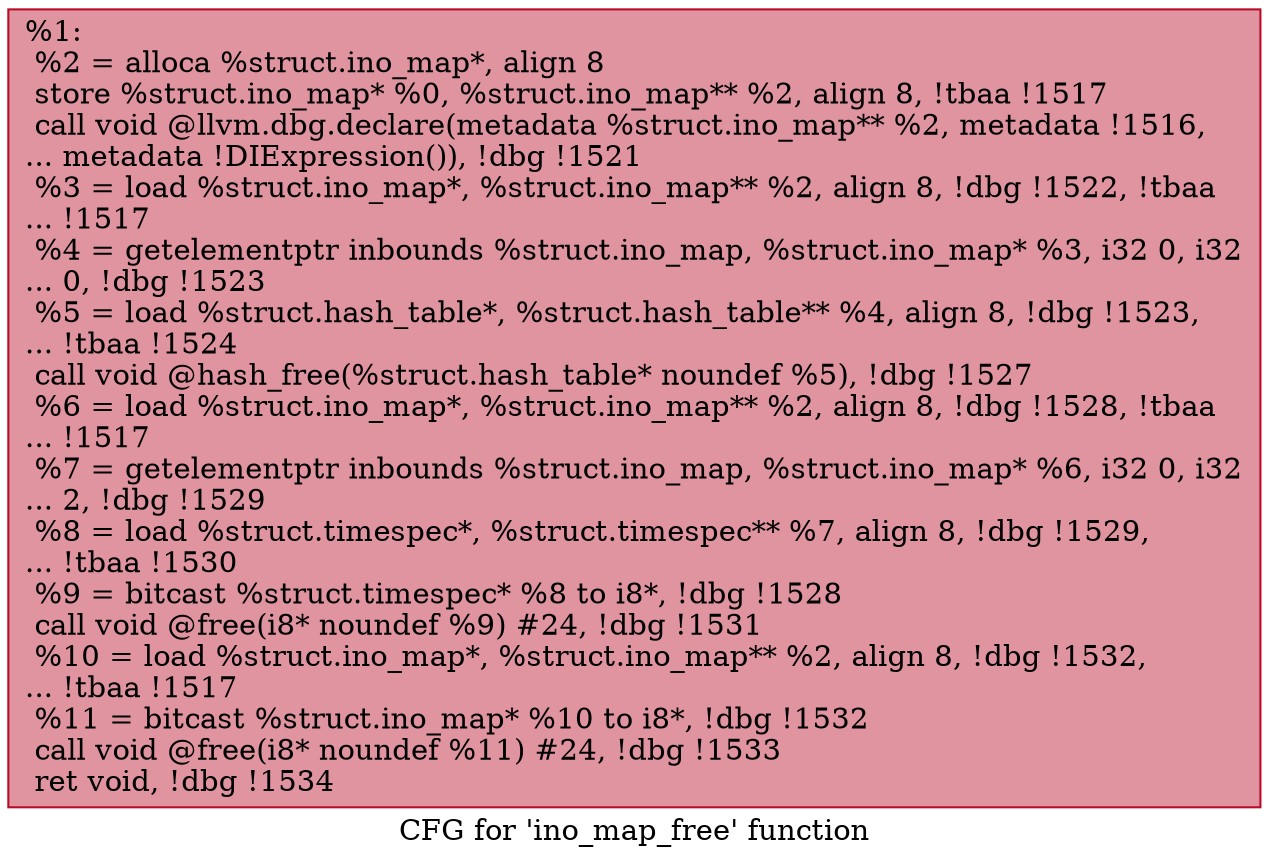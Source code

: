 digraph "CFG for 'ino_map_free' function" {
	label="CFG for 'ino_map_free' function";

	Node0x26dd3b0 [shape=record,color="#b70d28ff", style=filled, fillcolor="#b70d2870",label="{%1:\l  %2 = alloca %struct.ino_map*, align 8\l  store %struct.ino_map* %0, %struct.ino_map** %2, align 8, !tbaa !1517\l  call void @llvm.dbg.declare(metadata %struct.ino_map** %2, metadata !1516,\l... metadata !DIExpression()), !dbg !1521\l  %3 = load %struct.ino_map*, %struct.ino_map** %2, align 8, !dbg !1522, !tbaa\l... !1517\l  %4 = getelementptr inbounds %struct.ino_map, %struct.ino_map* %3, i32 0, i32\l... 0, !dbg !1523\l  %5 = load %struct.hash_table*, %struct.hash_table** %4, align 8, !dbg !1523,\l... !tbaa !1524\l  call void @hash_free(%struct.hash_table* noundef %5), !dbg !1527\l  %6 = load %struct.ino_map*, %struct.ino_map** %2, align 8, !dbg !1528, !tbaa\l... !1517\l  %7 = getelementptr inbounds %struct.ino_map, %struct.ino_map* %6, i32 0, i32\l... 2, !dbg !1529\l  %8 = load %struct.timespec*, %struct.timespec** %7, align 8, !dbg !1529,\l... !tbaa !1530\l  %9 = bitcast %struct.timespec* %8 to i8*, !dbg !1528\l  call void @free(i8* noundef %9) #24, !dbg !1531\l  %10 = load %struct.ino_map*, %struct.ino_map** %2, align 8, !dbg !1532,\l... !tbaa !1517\l  %11 = bitcast %struct.ino_map* %10 to i8*, !dbg !1532\l  call void @free(i8* noundef %11) #24, !dbg !1533\l  ret void, !dbg !1534\l}"];
}
